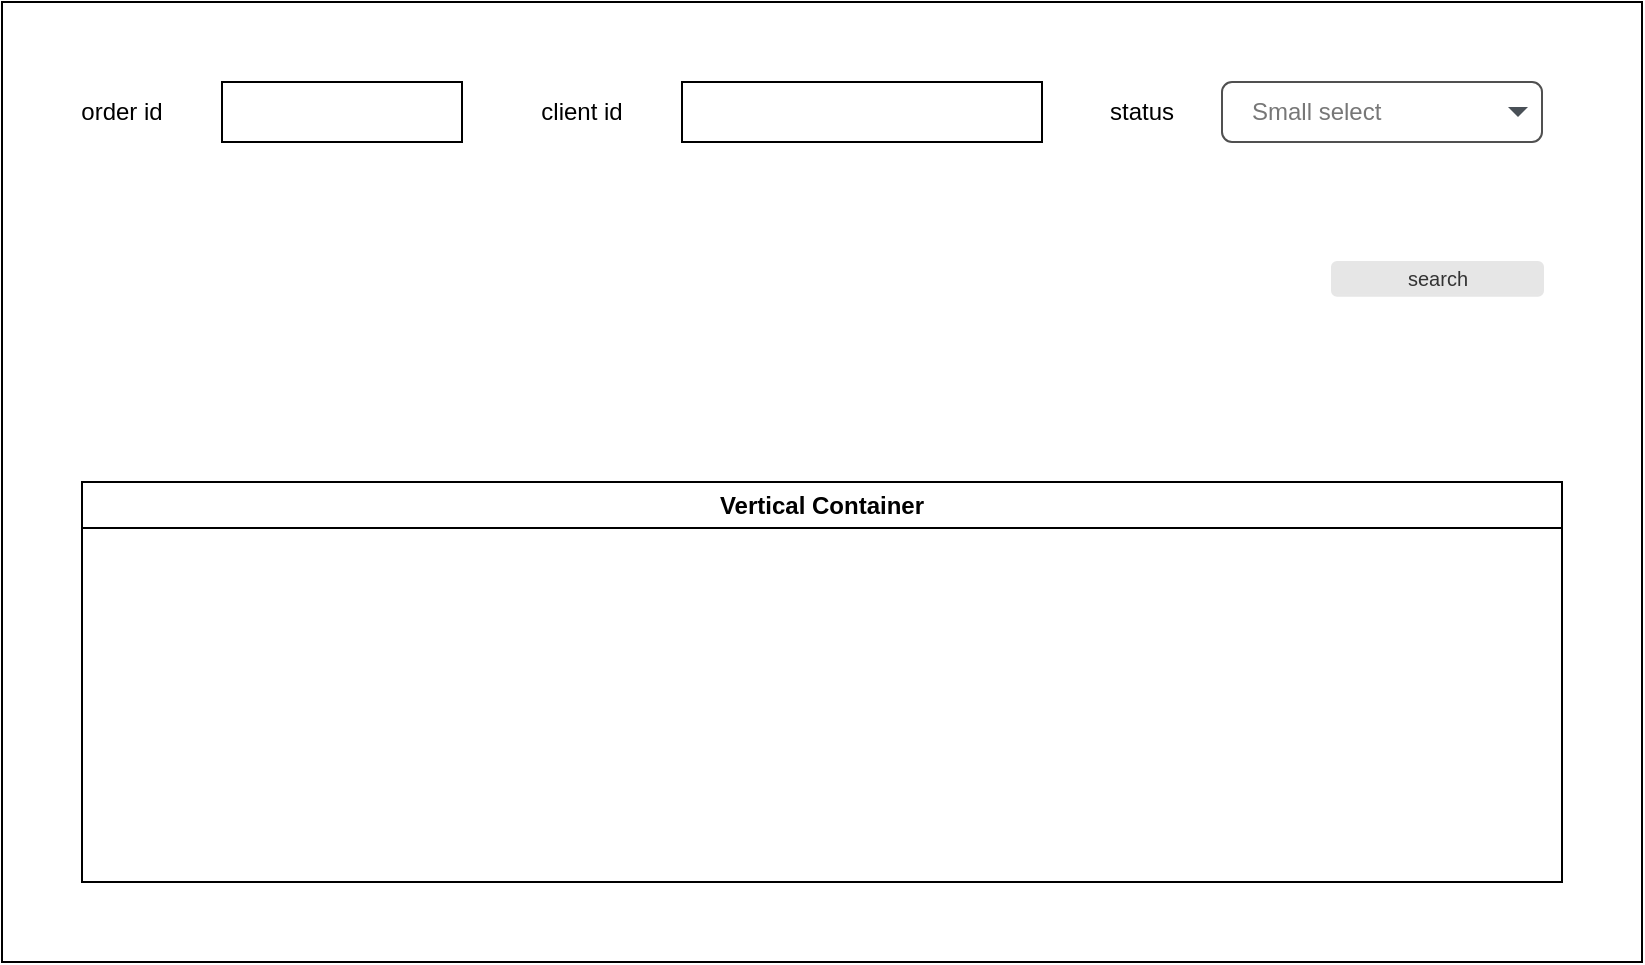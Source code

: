 <mxfile version="22.1.21" type="device">
  <diagram id="VPG4N3jTr20-kdlMtwRp" name="Page-1">
    <mxGraphModel dx="2284" dy="780" grid="1" gridSize="10" guides="1" tooltips="1" connect="1" arrows="1" fold="1" page="1" pageScale="1" pageWidth="850" pageHeight="1100" math="0" shadow="0">
      <root>
        <mxCell id="0" />
        <mxCell id="1" parent="0" />
        <mxCell id="9F6K2tuQzb1r7kIBzYtl-1" value="" style="rounded=0;whiteSpace=wrap;html=1;" vertex="1" parent="1">
          <mxGeometry x="-50" y="60" width="820" height="480" as="geometry" />
        </mxCell>
        <mxCell id="9F6K2tuQzb1r7kIBzYtl-2" value="Vertical Container" style="swimlane;whiteSpace=wrap;html=1;" vertex="1" parent="1">
          <mxGeometry x="-10" y="300" width="740" height="200" as="geometry" />
        </mxCell>
        <mxCell id="9F6K2tuQzb1r7kIBzYtl-3" value="" style="rounded=0;whiteSpace=wrap;html=1;" vertex="1" parent="1">
          <mxGeometry x="60" y="100" width="120" height="30" as="geometry" />
        </mxCell>
        <mxCell id="9F6K2tuQzb1r7kIBzYtl-4" value="" style="rounded=0;whiteSpace=wrap;html=1;" vertex="1" parent="1">
          <mxGeometry x="290" y="100" width="180" height="30" as="geometry" />
        </mxCell>
        <mxCell id="9F6K2tuQzb1r7kIBzYtl-5" value="order id" style="text;html=1;strokeColor=none;fillColor=none;align=center;verticalAlign=middle;whiteSpace=wrap;rounded=0;" vertex="1" parent="1">
          <mxGeometry x="-20" y="100" width="60" height="30" as="geometry" />
        </mxCell>
        <mxCell id="9F6K2tuQzb1r7kIBzYtl-6" value="client id" style="text;html=1;strokeColor=none;fillColor=none;align=center;verticalAlign=middle;whiteSpace=wrap;rounded=0;" vertex="1" parent="1">
          <mxGeometry x="210" y="100" width="60" height="30" as="geometry" />
        </mxCell>
        <mxCell id="9F6K2tuQzb1r7kIBzYtl-8" value="status" style="text;html=1;strokeColor=none;fillColor=none;align=center;verticalAlign=middle;whiteSpace=wrap;rounded=0;" vertex="1" parent="1">
          <mxGeometry x="490" y="100" width="60" height="30" as="geometry" />
        </mxCell>
        <mxCell id="9F6K2tuQzb1r7kIBzYtl-9" value="Small select" style="html=1;shadow=0;dashed=0;shape=mxgraph.bootstrap.rrect;rSize=5;strokeColor=#505050;strokeWidth=1;fillColor=#ffffff;fontColor=#777777;whiteSpace=wrap;align=left;verticalAlign=middle;fontStyle=0;fontSize=12;spacing=15;" vertex="1" parent="1">
          <mxGeometry x="560" y="100" width="160" height="30" as="geometry" />
        </mxCell>
        <mxCell id="9F6K2tuQzb1r7kIBzYtl-10" value="" style="shape=triangle;direction=south;fillColor=#495057;strokeColor=none;perimeter=none;" vertex="1" parent="9F6K2tuQzb1r7kIBzYtl-9">
          <mxGeometry x="1" y="0.5" width="10" height="5" relative="1" as="geometry">
            <mxPoint x="-17" y="-2.5" as="offset" />
          </mxGeometry>
        </mxCell>
        <mxCell id="9F6K2tuQzb1r7kIBzYtl-11" value="search" style="rounded=1;html=1;shadow=0;dashed=0;whiteSpace=wrap;fontSize=10;fillColor=#E6E6E6;align=center;strokeColor=#E6E6E6;fontColor=#333333;" vertex="1" parent="1">
          <mxGeometry x="615" y="190" width="105.5" height="16.88" as="geometry" />
        </mxCell>
      </root>
    </mxGraphModel>
  </diagram>
</mxfile>
